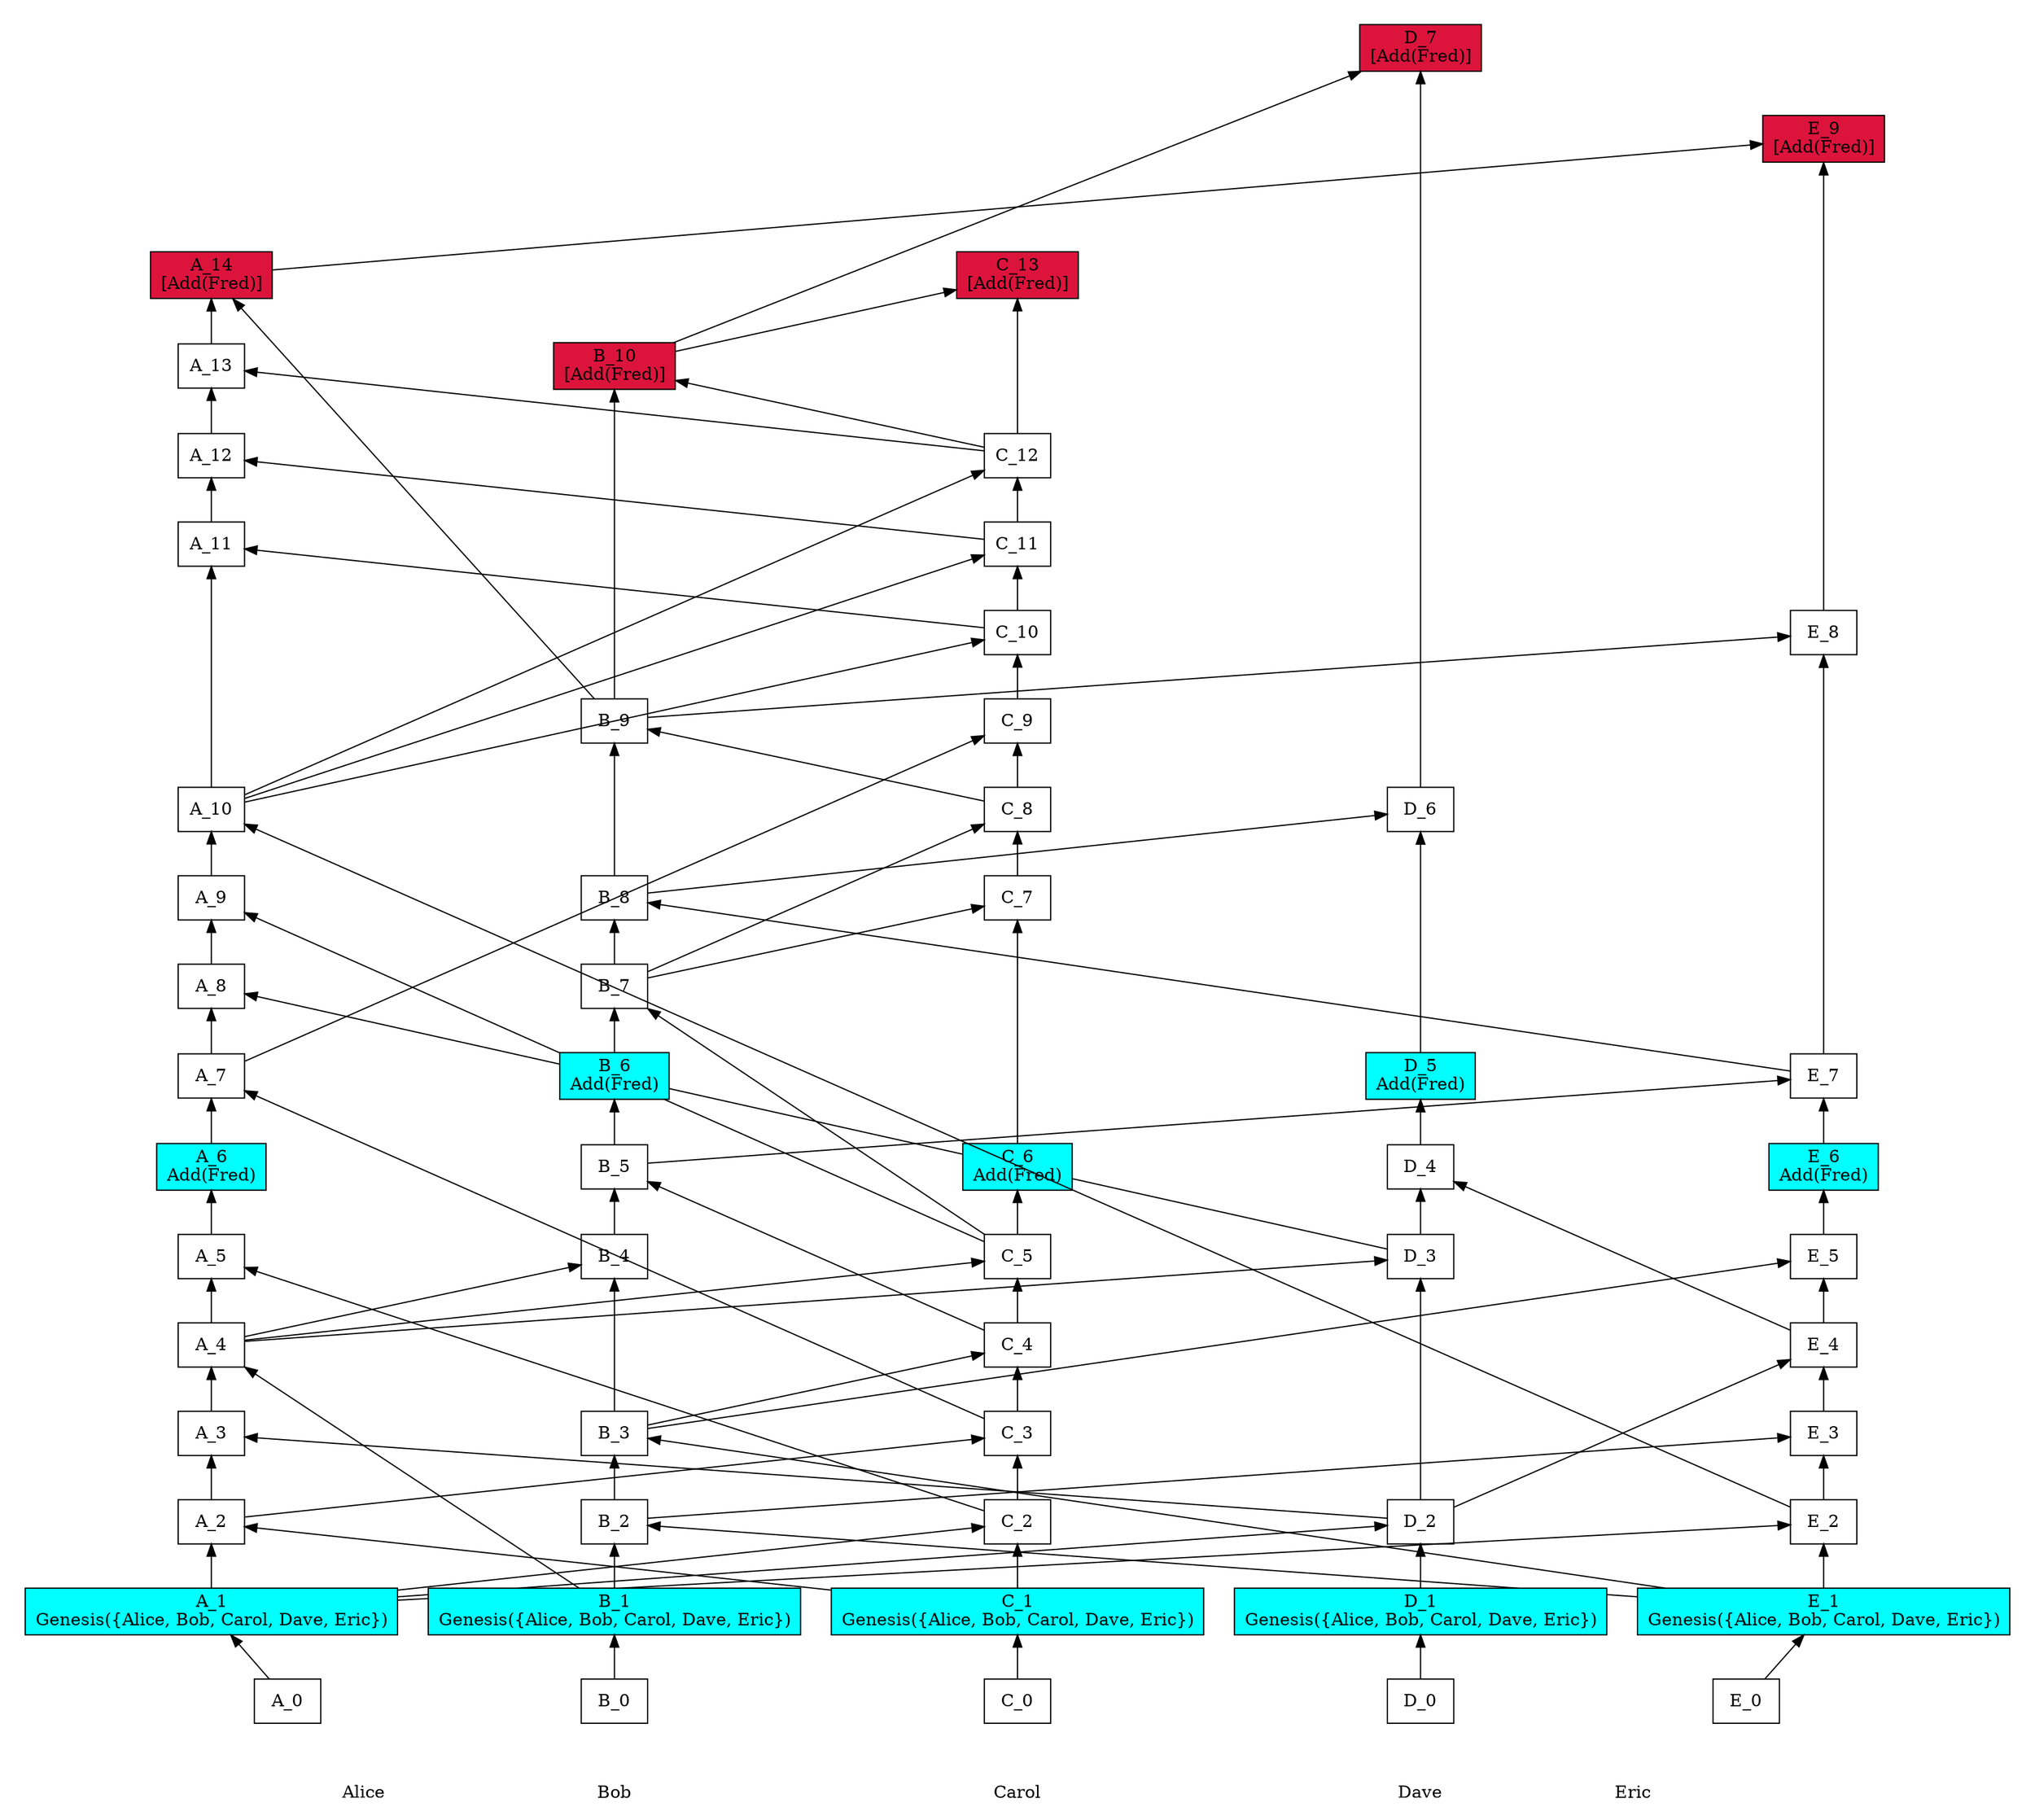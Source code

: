 /// our_id: Alice
/// peer_list: {
///   Alice; PeerState(VOTE|SEND|RECV); peers: {}
///   Bob; PeerState(VOTE|SEND|RECV); peers: {Alice, Bob, Carol, Dave, Eric}
///   Carol; PeerState(VOTE|SEND|RECV); peers: {Alice, Bob, Carol, Dave, Eric}
///   Dave; PeerState(VOTE|SEND|RECV); peers: {Alice, Bob, Carol, Dave, Eric}
///   Eric; PeerState(VOTE|SEND|RECV); peers: {Alice, Bob, Carol, Dave, Eric}
/// }
digraph GossipGraph {
  splines=false
  rankdir=BT

  style=invis
  subgraph cluster_Alice {
    label=Alice
    Alice [style=invis]
    "Alice" -> "A_0" [style=invis]
    "A_0" -> "A_1" [minlen=1]
    "A_1" -> "A_2" [minlen=1]
    "A_2" -> "A_3" [minlen=1]
    "A_3" -> "A_4" [minlen=1]
    "A_4" -> "A_5" [minlen=1]
    "A_5" -> "A_6" [minlen=1]
    "A_6" -> "A_7" [minlen=1]
    "A_7" -> "A_8" [minlen=1]
    "A_8" -> "A_9" [minlen=1]
    "A_9" -> "A_10" [minlen=1]
    "A_10" -> "A_11" [minlen=3]
    "A_11" -> "A_12" [minlen=1]
    "A_12" -> "A_13" [minlen=1]
    "A_13" -> "A_14" [minlen=1]
  }
  "C_1" -> "A_2" [constraint=false]
  "D_2" -> "A_3" [constraint=false]
  "B_1" -> "A_4" [constraint=false]
  "C_2" -> "A_5" [constraint=false]
  "C_3" -> "A_7" [constraint=false]
  "D_3" -> "A_8" [constraint=false]
  "C_5" -> "A_9" [constraint=false]
  "E_2" -> "A_10" [constraint=false]
  "C_10" -> "A_11" [constraint=false]
  "C_11" -> "A_12" [constraint=false]
  "C_12" -> "A_13" [constraint=false]
  "B_9" -> "A_14" [constraint=false]

  style=invis
  subgraph cluster_Bob {
    label=Bob
    Bob [style=invis]
    "Bob" -> "B_0" [style=invis]
    "B_0" -> "B_1" [minlen=1]
    "B_1" -> "B_2" [minlen=1]
    "B_2" -> "B_3" [minlen=1]
    "B_3" -> "B_4" [minlen=2]
    "B_4" -> "B_5" [minlen=1]
    "B_5" -> "B_6" [minlen=1]
    "B_6" -> "B_7" [minlen=1]
    "B_7" -> "B_8" [minlen=1]
    "B_8" -> "B_9" [minlen=2]
    "B_9" -> "B_10" [minlen=4]
  }
  "E_1" -> "B_2" [constraint=false]
  "E_1" -> "B_3" [constraint=false]
  "A_4" -> "B_4" [constraint=false]
  "C_4" -> "B_5" [constraint=false]
  "C_5" -> "B_7" [constraint=false]
  "E_7" -> "B_8" [constraint=false]
  "C_8" -> "B_9" [constraint=false]
  "C_12" -> "B_10" [constraint=false]

  style=invis
  subgraph cluster_Carol {
    label=Carol
    Carol [style=invis]
    "Carol" -> "C_0" [style=invis]
    "C_0" -> "C_1" [minlen=1]
    "C_1" -> "C_2" [minlen=1]
    "C_2" -> "C_3" [minlen=1]
    "C_3" -> "C_4" [minlen=1]
    "C_4" -> "C_5" [minlen=1]
    "C_5" -> "C_6" [minlen=1]
    "C_6" -> "C_7" [minlen=3]
    "C_7" -> "C_8" [minlen=1]
    "C_8" -> "C_9" [minlen=1]
    "C_9" -> "C_10" [minlen=1]
    "C_10" -> "C_11" [minlen=1]
    "C_11" -> "C_12" [minlen=1]
    "C_12" -> "C_13" [minlen=2]
  }
  "A_1" -> "C_2" [constraint=false]
  "A_2" -> "C_3" [constraint=false]
  "B_3" -> "C_4" [constraint=false]
  "A_4" -> "C_5" [constraint=false]
  "B_7" -> "C_7" [constraint=false]
  "B_7" -> "C_8" [constraint=false]
  "A_7" -> "C_9" [constraint=false]
  "A_10" -> "C_10" [constraint=false]
  "A_10" -> "C_11" [constraint=false]
  "A_10" -> "C_12" [constraint=false]
  "B_10" -> "C_13" [constraint=false]

  style=invis
  subgraph cluster_Dave {
    label=Dave
    Dave [style=invis]
    "Dave" -> "D_0" [style=invis]
    "D_0" -> "D_1" [minlen=1]
    "D_1" -> "D_2" [minlen=1]
    "D_2" -> "D_3" [minlen=3]
    "D_3" -> "D_4" [minlen=1]
    "D_4" -> "D_5" [minlen=1]
    "D_5" -> "D_6" [minlen=3]
    "D_6" -> "D_7" [minlen=9]
  }
  "A_1" -> "D_2" [constraint=false]
  "A_4" -> "D_3" [constraint=false]
  "E_4" -> "D_4" [constraint=false]
  "B_8" -> "D_6" [constraint=false]
  "B_10" -> "D_7" [constraint=false]

  style=invis
  subgraph cluster_Eric {
    label=Eric
    Eric [style=invis]
    "Eric" -> "E_0" [style=invis]
    "E_0" -> "E_1" [minlen=1]
    "E_1" -> "E_2" [minlen=1]
    "E_2" -> "E_3" [minlen=1]
    "E_3" -> "E_4" [minlen=1]
    "E_4" -> "E_5" [minlen=1]
    "E_5" -> "E_6" [minlen=1]
    "E_6" -> "E_7" [minlen=1]
    "E_7" -> "E_8" [minlen=5]
    "E_8" -> "E_9" [minlen=6]
  }
  "A_1" -> "E_2" [constraint=false]
  "B_2" -> "E_3" [constraint=false]
  "D_2" -> "E_4" [constraint=false]
  "B_3" -> "E_5" [constraint=false]
  "B_5" -> "E_7" [constraint=false]
  "B_9" -> "E_8" [constraint=false]
  "A_14" -> "E_9" [constraint=false]

  {
    rank=same
    Alice [style=filled, color=white]
    Bob [style=filled, color=white]
    Carol [style=filled, color=white]
    Dave [style=filled, color=white]
    Eric [style=filled, color=white]
  }
  Alice -> Bob -> Carol -> Dave -> Eric [style=invis]

/// ===== details of events =====
  "A_0" [fillcolor=white, shape=rectangle, label=<<table border="0" cellborder="0" cellpadding="0" cellspacing="0">
<tr><td colspan="6">A_0</td></tr>
</table>>]
/// cause: Initial
/// last_ancestors: {Alice: 0}

  "A_1" [style=filled, fillcolor=cyan, shape=rectangle, label=<<table border="0" cellborder="0" cellpadding="0" cellspacing="0">
<tr><td colspan="6">A_1</td></tr>
<tr><td colspan="6">Genesis({Alice, Bob, Carol, Dave, Eric})</td></tr>
</table>>]
/// cause: Observation(Genesis({Alice, Bob, Carol, Dave, Eric}))
/// last_ancestors: {Alice: 1}

  "A_2" [fillcolor=white, shape=rectangle, label=<<table border="0" cellborder="0" cellpadding="0" cellspacing="0">
<tr><td colspan="6">A_2</td></tr>
</table>>]
/// cause: Request
/// last_ancestors: {Alice: 2, Carol: 1}

  "A_3" [fillcolor=white, shape=rectangle, label=<<table border="0" cellborder="0" cellpadding="0" cellspacing="0">
<tr><td colspan="6">A_3</td></tr>
</table>>]
/// cause: Response
/// last_ancestors: {Alice: 3, Carol: 1, Dave: 2}

  "A_4" [fillcolor=white, shape=rectangle, label=<<table border="0" cellborder="0" cellpadding="0" cellspacing="0">
<tr><td colspan="6">A_4</td></tr>
</table>>]
/// cause: Request
/// last_ancestors: {Alice: 4, Bob: 1, Carol: 1, Dave: 2}

  "A_5" [fillcolor=white, shape=rectangle, label=<<table border="0" cellborder="0" cellpadding="0" cellspacing="0">
<tr><td colspan="6">A_5</td></tr>
</table>>]
/// cause: Response
/// last_ancestors: {Alice: 5, Bob: 1, Carol: 2, Dave: 2}

  "A_6" [style=filled, fillcolor=cyan, shape=rectangle, label=<<table border="0" cellborder="0" cellpadding="0" cellspacing="0">
<tr><td colspan="6">A_6</td></tr>
<tr><td colspan="6">Add(Fred)</td></tr>
</table>>]
/// cause: Observation(Add(Fred))
/// last_ancestors: {Alice: 6, Bob: 1, Carol: 2, Dave: 2}

  "A_7" [fillcolor=white, shape=rectangle, label=<<table border="0" cellborder="0" cellpadding="0" cellspacing="0">
<tr><td colspan="6">A_7</td></tr>
</table>>]
/// cause: Request
/// last_ancestors: {Alice: 7, Bob: 1, Carol: 3, Dave: 2}

  "A_8" [fillcolor=white, shape=rectangle, label=<<table border="0" cellborder="0" cellpadding="0" cellspacing="0">
<tr><td colspan="6">A_8</td></tr>
</table>>]
/// cause: Response
/// last_ancestors: {Alice: 8, Bob: 1, Carol: 3, Dave: 3}

  "A_9" [fillcolor=white, shape=rectangle, label=<<table border="0" cellborder="0" cellpadding="0" cellspacing="0">
<tr><td colspan="6">A_9</td></tr>
</table>>]
/// cause: Response
/// last_ancestors: {Alice: 9, Bob: 3, Carol: 5, Dave: 3, Eric: 1}

  "A_10" [fillcolor=white, shape=rectangle, label=<<table border="0" cellborder="0" cellpadding="0" cellspacing="0">
<tr><td colspan="6">A_10</td></tr>
</table>>]
/// cause: Response
/// last_ancestors: {Alice: 10, Bob: 3, Carol: 5, Dave: 3, Eric: 2}

  "A_11" [fillcolor=white, shape=rectangle, label=<<table border="0" cellborder="0" cellpadding="0" cellspacing="0">
<tr><td colspan="6">A_11</td></tr>
</table>>]
/// cause: Response
/// last_ancestors: {Alice: 11, Bob: 7, Carol: 10, Dave: 3, Eric: 2}

  "A_12" [fillcolor=white, shape=rectangle, label=<<table border="0" cellborder="0" cellpadding="0" cellspacing="0">
<tr><td colspan="6">A_12</td></tr>
</table>>]
/// cause: Response
/// last_ancestors: {Alice: 12, Bob: 7, Carol: 11, Dave: 3, Eric: 2}

  "A_13" [fillcolor=white, shape=rectangle, label=<<table border="0" cellborder="0" cellpadding="0" cellspacing="0">
<tr><td colspan="6">A_13</td></tr>
</table>>]
/// cause: Response
/// last_ancestors: {Alice: 13, Bob: 7, Carol: 12, Dave: 3, Eric: 2}

  "A_14" [style=filled, fillcolor=crimson, shape=rectangle, label=<<table border="0" cellborder="0" cellpadding="0" cellspacing="0">
<tr><td colspan="6">A_14</td></tr>
<tr><td colspan="6">[Add(Fred)]</td></tr></table>>]
/// cause: Request
/// last_ancestors: {Alice: 14, Bob: 9, Carol: 12, Dave: 3, Eric: 7}

  "B_0" [fillcolor=white, shape=rectangle, label=<<table border="0" cellborder="0" cellpadding="0" cellspacing="0">
<tr><td colspan="6">B_0</td></tr>
</table>>]
/// cause: Initial
/// last_ancestors: {Bob: 0}

  "B_1" [style=filled, fillcolor=cyan, shape=rectangle, label=<<table border="0" cellborder="0" cellpadding="0" cellspacing="0">
<tr><td colspan="6">B_1</td></tr>
<tr><td colspan="6">Genesis({Alice, Bob, Carol, Dave, Eric})</td></tr>
</table>>]
/// cause: Observation(Genesis({Alice, Bob, Carol, Dave, Eric}))
/// last_ancestors: {Bob: 1}

  "B_2" [fillcolor=white, shape=rectangle, label=<<table border="0" cellborder="0" cellpadding="0" cellspacing="0">
<tr><td colspan="6">B_2</td></tr>
</table>>]
/// cause: Request
/// last_ancestors: {Bob: 2, Eric: 1}

  "B_3" [fillcolor=white, shape=rectangle, label=<<table border="0" cellborder="0" cellpadding="0" cellspacing="0">
<tr><td colspan="6">B_3</td></tr>
</table>>]
/// cause: Request
/// last_ancestors: {Bob: 3, Eric: 1}

  "B_4" [fillcolor=white, shape=rectangle, label=<<table border="0" cellborder="0" cellpadding="0" cellspacing="0">
<tr><td colspan="6">B_4</td></tr>
</table>>]
/// cause: Response
/// last_ancestors: {Alice: 4, Bob: 4, Carol: 1, Dave: 2, Eric: 1}

  "B_5" [fillcolor=white, shape=rectangle, label=<<table border="0" cellborder="0" cellpadding="0" cellspacing="0">
<tr><td colspan="6">B_5</td></tr>
</table>>]
/// cause: Response
/// last_ancestors: {Alice: 4, Bob: 5, Carol: 4, Dave: 2, Eric: 1}

  "B_6" [style=filled, fillcolor=cyan, shape=rectangle, label=<<table border="0" cellborder="0" cellpadding="0" cellspacing="0">
<tr><td colspan="6">B_6</td></tr>
<tr><td colspan="6">Add(Fred)</td></tr>
</table>>]
/// cause: Observation(Add(Fred))
/// last_ancestors: {Alice: 4, Bob: 6, Carol: 4, Dave: 2, Eric: 1}

  "B_7" [fillcolor=white, shape=rectangle, label=<<table border="0" cellborder="0" cellpadding="0" cellspacing="0">
<tr><td colspan="6">B_7</td></tr>
</table>>]
/// cause: Request
/// last_ancestors: {Alice: 4, Bob: 7, Carol: 5, Dave: 2, Eric: 1}

  "B_8" [fillcolor=white, shape=rectangle, label=<<table border="0" cellborder="0" cellpadding="0" cellspacing="0">
<tr><td colspan="6">B_8</td></tr>
</table>>]
/// cause: Response
/// last_ancestors: {Alice: 4, Bob: 8, Carol: 5, Dave: 2, Eric: 7}

  "B_9" [fillcolor=white, shape=rectangle, label=<<table border="0" cellborder="0" cellpadding="0" cellspacing="0">
<tr><td colspan="6">B_9</td></tr>
</table>>]
/// cause: Response
/// last_ancestors: {Alice: 4, Bob: 9, Carol: 8, Dave: 2, Eric: 7}

  "B_10" [style=filled, fillcolor=crimson, shape=rectangle, label=<<table border="0" cellborder="0" cellpadding="0" cellspacing="0">
<tr><td colspan="6">B_10</td></tr>
<tr><td colspan="6">[Add(Fred)]</td></tr></table>>]
/// cause: Request
/// last_ancestors: {Alice: 10, Bob: 10, Carol: 12, Dave: 3, Eric: 7}

  "C_0" [fillcolor=white, shape=rectangle, label=<<table border="0" cellborder="0" cellpadding="0" cellspacing="0">
<tr><td colspan="6">C_0</td></tr>
</table>>]
/// cause: Initial
/// last_ancestors: {Carol: 0}

  "C_1" [style=filled, fillcolor=cyan, shape=rectangle, label=<<table border="0" cellborder="0" cellpadding="0" cellspacing="0">
<tr><td colspan="6">C_1</td></tr>
<tr><td colspan="6">Genesis({Alice, Bob, Carol, Dave, Eric})</td></tr>
</table>>]
/// cause: Observation(Genesis({Alice, Bob, Carol, Dave, Eric}))
/// last_ancestors: {Carol: 1}

  "C_2" [fillcolor=white, shape=rectangle, label=<<table border="0" cellborder="0" cellpadding="0" cellspacing="0">
<tr><td colspan="6">C_2</td></tr>
</table>>]
/// cause: Request
/// last_ancestors: {Alice: 1, Carol: 2}

  "C_3" [fillcolor=white, shape=rectangle, label=<<table border="0" cellborder="0" cellpadding="0" cellspacing="0">
<tr><td colspan="6">C_3</td></tr>
</table>>]
/// cause: Response
/// last_ancestors: {Alice: 2, Carol: 3}

  "C_4" [fillcolor=white, shape=rectangle, label=<<table border="0" cellborder="0" cellpadding="0" cellspacing="0">
<tr><td colspan="6">C_4</td></tr>
</table>>]
/// cause: Request
/// last_ancestors: {Alice: 2, Bob: 3, Carol: 4, Eric: 1}

  "C_5" [fillcolor=white, shape=rectangle, label=<<table border="0" cellborder="0" cellpadding="0" cellspacing="0">
<tr><td colspan="6">C_5</td></tr>
</table>>]
/// cause: Request
/// last_ancestors: {Alice: 4, Bob: 3, Carol: 5, Dave: 2, Eric: 1}

  "C_6" [style=filled, fillcolor=cyan, shape=rectangle, label=<<table border="0" cellborder="0" cellpadding="0" cellspacing="0">
<tr><td colspan="6">C_6</td></tr>
<tr><td colspan="6">Add(Fred)</td></tr>
</table>>]
/// cause: Observation(Add(Fred))
/// last_ancestors: {Alice: 4, Bob: 3, Carol: 6, Dave: 2, Eric: 1}

  "C_7" [fillcolor=white, shape=rectangle, label=<<table border="0" cellborder="0" cellpadding="0" cellspacing="0">
<tr><td colspan="6">C_7</td></tr>
</table>>]
/// cause: Response
/// last_ancestors: {Alice: 4, Bob: 7, Carol: 7, Dave: 2, Eric: 1}

  "C_8" [fillcolor=white, shape=rectangle, label=<<table border="0" cellborder="0" cellpadding="0" cellspacing="0">
<tr><td colspan="6">C_8</td></tr>
</table>>]
/// cause: Request
/// last_ancestors: {Alice: 4, Bob: 7, Carol: 8, Dave: 2, Eric: 1}

  "C_9" [fillcolor=white, shape=rectangle, label=<<table border="0" cellborder="0" cellpadding="0" cellspacing="0">
<tr><td colspan="6">C_9</td></tr>
</table>>]
/// cause: Response
/// last_ancestors: {Alice: 7, Bob: 7, Carol: 9, Dave: 2, Eric: 1}

  "C_10" [fillcolor=white, shape=rectangle, label=<<table border="0" cellborder="0" cellpadding="0" cellspacing="0">
<tr><td colspan="6">C_10</td></tr>
</table>>]
/// cause: Request
/// last_ancestors: {Alice: 10, Bob: 7, Carol: 10, Dave: 3, Eric: 2}

  "C_11" [fillcolor=white, shape=rectangle, label=<<table border="0" cellborder="0" cellpadding="0" cellspacing="0">
<tr><td colspan="6">C_11</td></tr>
</table>>]
/// cause: Request
/// last_ancestors: {Alice: 10, Bob: 7, Carol: 11, Dave: 3, Eric: 2}

  "C_12" [fillcolor=white, shape=rectangle, label=<<table border="0" cellborder="0" cellpadding="0" cellspacing="0">
<tr><td colspan="6">C_12</td></tr>
</table>>]
/// cause: Request
/// last_ancestors: {Alice: 10, Bob: 7, Carol: 12, Dave: 3, Eric: 2}

  "C_13" [style=filled, fillcolor=crimson, shape=rectangle, label=<<table border="0" cellborder="0" cellpadding="0" cellspacing="0">
<tr><td colspan="6">C_13</td></tr>
<tr><td colspan="6">[Add(Fred)]</td></tr></table>>]
/// cause: Response
/// last_ancestors: {Alice: 10, Bob: 10, Carol: 13, Dave: 3, Eric: 7}

  "D_0" [fillcolor=white, shape=rectangle, label=<<table border="0" cellborder="0" cellpadding="0" cellspacing="0">
<tr><td colspan="6">D_0</td></tr>
</table>>]
/// cause: Initial
/// last_ancestors: {Dave: 0}

  "D_1" [style=filled, fillcolor=cyan, shape=rectangle, label=<<table border="0" cellborder="0" cellpadding="0" cellspacing="0">
<tr><td colspan="6">D_1</td></tr>
<tr><td colspan="6">Genesis({Alice, Bob, Carol, Dave, Eric})</td></tr>
</table>>]
/// cause: Observation(Genesis({Alice, Bob, Carol, Dave, Eric}))
/// last_ancestors: {Dave: 1}

  "D_2" [fillcolor=white, shape=rectangle, label=<<table border="0" cellborder="0" cellpadding="0" cellspacing="0">
<tr><td colspan="6">D_2</td></tr>
</table>>]
/// cause: Request
/// last_ancestors: {Alice: 1, Dave: 2}

  "D_3" [fillcolor=white, shape=rectangle, label=<<table border="0" cellborder="0" cellpadding="0" cellspacing="0">
<tr><td colspan="6">D_3</td></tr>
</table>>]
/// cause: Request
/// last_ancestors: {Alice: 4, Bob: 1, Carol: 1, Dave: 3}

  "D_4" [fillcolor=white, shape=rectangle, label=<<table border="0" cellborder="0" cellpadding="0" cellspacing="0">
<tr><td colspan="6">D_4</td></tr>
</table>>]
/// cause: Response
/// last_ancestors: {Alice: 4, Bob: 2, Carol: 1, Dave: 4, Eric: 4}

  "D_5" [style=filled, fillcolor=cyan, shape=rectangle, label=<<table border="0" cellborder="0" cellpadding="0" cellspacing="0">
<tr><td colspan="6">D_5</td></tr>
<tr><td colspan="6">Add(Fred)</td></tr>
</table>>]
/// cause: Observation(Add(Fred))
/// last_ancestors: {Alice: 4, Bob: 2, Carol: 1, Dave: 5, Eric: 4}

  "D_6" [fillcolor=white, shape=rectangle, label=<<table border="0" cellborder="0" cellpadding="0" cellspacing="0">
<tr><td colspan="6">D_6</td></tr>
</table>>]
/// cause: Request
/// last_ancestors: {Alice: 4, Bob: 8, Carol: 5, Dave: 6, Eric: 7}

  "D_7" [style=filled, fillcolor=crimson, shape=rectangle, label=<<table border="0" cellborder="0" cellpadding="0" cellspacing="0">
<tr><td colspan="6">D_7</td></tr>
<tr><td colspan="6">[Add(Fred)]</td></tr></table>>]
/// cause: Response
/// last_ancestors: {Alice: 10, Bob: 13, Carol: 12, Dave: 7, Eric: 7}

  "E_0" [fillcolor=white, shape=rectangle, label=<<table border="0" cellborder="0" cellpadding="0" cellspacing="0">
<tr><td colspan="6">E_0</td></tr>
</table>>]
/// cause: Initial
/// last_ancestors: {Eric: 0}

  "E_1" [style=filled, fillcolor=cyan, shape=rectangle, label=<<table border="0" cellborder="0" cellpadding="0" cellspacing="0">
<tr><td colspan="6">E_1</td></tr>
<tr><td colspan="6">Genesis({Alice, Bob, Carol, Dave, Eric})</td></tr>
</table>>]
/// cause: Observation(Genesis({Alice, Bob, Carol, Dave, Eric}))
/// last_ancestors: {Eric: 1}

  "E_2" [fillcolor=white, shape=rectangle, label=<<table border="0" cellborder="0" cellpadding="0" cellspacing="0">
<tr><td colspan="6">E_2</td></tr>
</table>>]
/// cause: Request
/// last_ancestors: {Alice: 1, Eric: 2}

  "E_3" [fillcolor=white, shape=rectangle, label=<<table border="0" cellborder="0" cellpadding="0" cellspacing="0">
<tr><td colspan="6">E_3</td></tr>
</table>>]
/// cause: Response
/// last_ancestors: {Alice: 1, Bob: 2, Eric: 3}

  "E_4" [fillcolor=white, shape=rectangle, label=<<table border="0" cellborder="0" cellpadding="0" cellspacing="0">
<tr><td colspan="6">E_4</td></tr>
</table>>]
/// cause: Request
/// last_ancestors: {Alice: 1, Bob: 2, Dave: 2, Eric: 4}

  "E_5" [fillcolor=white, shape=rectangle, label=<<table border="0" cellborder="0" cellpadding="0" cellspacing="0">
<tr><td colspan="6">E_5</td></tr>
</table>>]
/// cause: Response
/// last_ancestors: {Alice: 1, Bob: 3, Dave: 2, Eric: 5}

  "E_6" [style=filled, fillcolor=cyan, shape=rectangle, label=<<table border="0" cellborder="0" cellpadding="0" cellspacing="0">
<tr><td colspan="6">E_6</td></tr>
<tr><td colspan="6">Add(Fred)</td></tr>
</table>>]
/// cause: Observation(Add(Fred))
/// last_ancestors: {Alice: 1, Bob: 3, Dave: 2, Eric: 6}

  "E_7" [fillcolor=white, shape=rectangle, label=<<table border="0" cellborder="0" cellpadding="0" cellspacing="0">
<tr><td colspan="6">E_7</td></tr>
</table>>]
/// cause: Request
/// last_ancestors: {Alice: 4, Bob: 5, Carol: 4, Dave: 2, Eric: 7}

  "E_8" [fillcolor=white, shape=rectangle, label=<<table border="0" cellborder="0" cellpadding="0" cellspacing="0">
<tr><td colspan="6">E_8</td></tr>
</table>>]
/// cause: Request
/// last_ancestors: {Alice: 4, Bob: 9, Carol: 8, Dave: 2, Eric: 8}

  "E_9" [style=filled, fillcolor=crimson, shape=rectangle, label=<<table border="0" cellborder="0" cellpadding="0" cellspacing="0">
<tr><td colspan="6">E_9</td></tr>
<tr><td colspan="6">[Add(Fred)]</td></tr></table>>]
/// cause: Response
/// last_ancestors: {Alice: 15, Bob: 9, Carol: 12, Dave: 3, Eric: 9}

}

